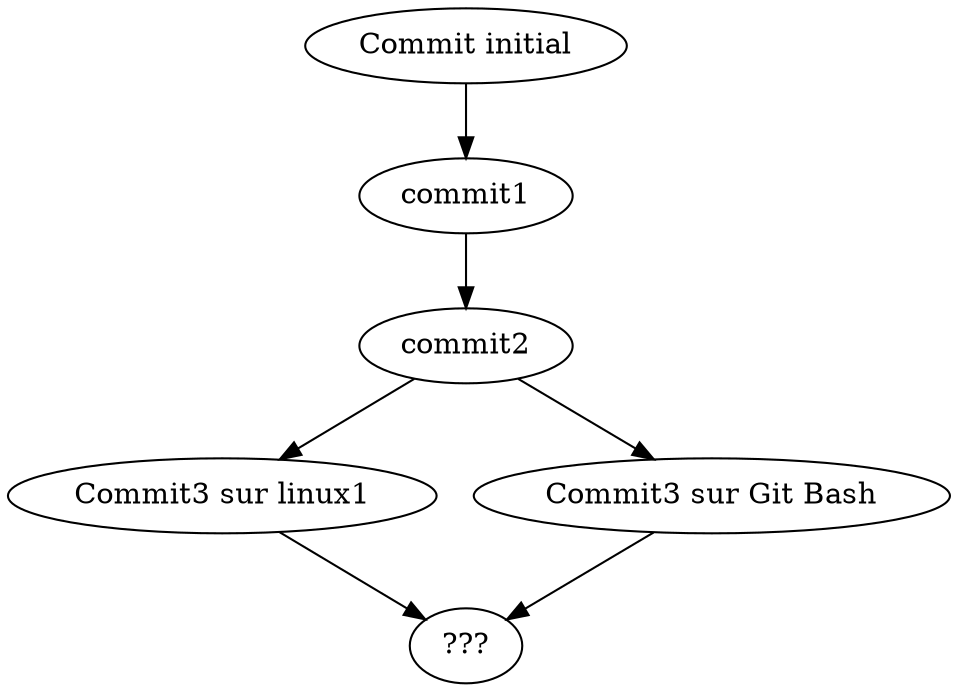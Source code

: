 digraph branche {
    what [label="???"];
    initialCommit [label="Commit initial"];
    commit3SurLinux1 [label="Commit3 sur linux1"];
    commit3SurGitBash [label="Commit3 sur Git Bash"];
    initialCommit -> commit1 -> commit2[len=1.6];
    commit2 -> {commit3SurLinux1, commit3SurGitBash} -> what;
}
